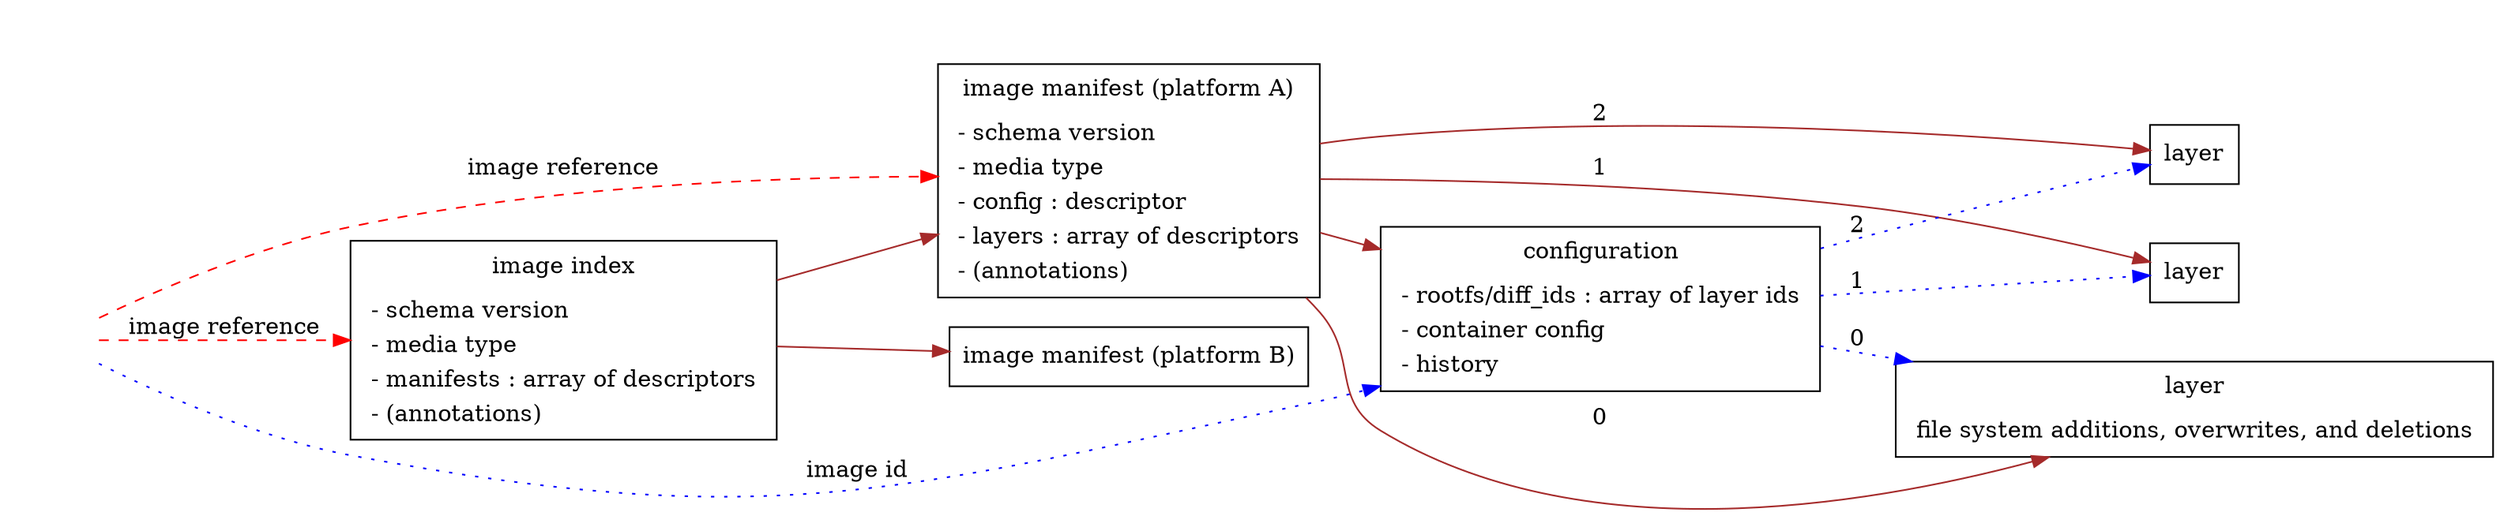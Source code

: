 digraph ociimage {
	rankdir=LR;
	node [shape=box];
	edge [splines=polyline];
    lrank [style=invisible][color=white];

    "manifest A"[label=<<table border="0">
        <tr><td align="center">image manifest (platform A)</td></tr>
        <tr><td align="center"></td></tr>
        <tr><td align="left">- schema version</td></tr>
        <tr><td align="left">- media type</td></tr>
        <tr><td align="left">- config : descriptor</td></tr>
        <tr><td align="left">- layers : array of descriptors</td></tr>
        <tr><td align="left">- (annotations)</td></tr>
    </table>>];

    "image index"[label=<<table border="0">
        <tr><td align="center">image index</td></tr>
        <tr><td></td></tr>
        <tr><td align="left">- schema version</td></tr>
        <tr><td align="left">- media type</td></tr>
        <tr><td align="left">- manifests : array of descriptors</td></tr>
        <tr><td align="left">- (annotations)</td></tr>
    </table>>];

    // references
    edge [color=red][style=dashed];
    client [style=invisible][color=white];
	client -> "image index"[label="image reference"];
	client -> "manifest A"[label="image reference"];

    // descriptors
    edge [color=brown][style=solid];
	"image index" -> "manifest A";
	"image index" -> "image manifest (platform B)";
	"configuration"[label=<<table border="0">
        <tr><td align="center">configuration</td></tr>
        <tr><td></td></tr>
        <tr><td align="left">- rootfs/diff_ids : array of layer ids</td></tr>
        <tr><td align="left">- container config</td></tr>
        <tr><td align="left">- history</td></tr>
    </table>>];
	"manifest A" -> "configuration";
	"layer 0"[label=<<table border="0">
        <tr><td align="center">layer</td></tr>
        <tr><td></td></tr>
        <tr><td align="left">file system additions, overwrites, and deletions</td></tr>
    </table>>];
	"layer 1"[label=layer];
	"layer 2"[label=layer];
	"manifest A" -> "layer 0"[label=0];
	"manifest A" -> "layer 1"[label=1];
	"manifest A" -> "layer 2"[label=2];
    
    // ids
    edge [color=blue][style=dotted];
	"client" -> "configuration"[label="image id"];
	"configuration" -> "layer 0"[label=0];
	"configuration" -> "layer 1"[label=1];
	"configuration" -> "layer 2"[label=2];
   
    // key
//    subgraph cluster {
//    k1 [label="Key:"][peripheries="0"];
//    node [style=invisible][color=white];
//    k2;
//    k3;
//    k4;
//    node [style=solid][color=black];
//    k1 -> k2[color=red][style=dashed][label=<<table border="0">
//        <tr><td align="center">image reference</td></tr>
//        <tr><td></td></tr>
//        <tr><td align="left">- hostname</td></tr>
//        <tr><td align="left">- path</td></tr>
//        <tr><td align="left">- (tag)</td></tr>
//        <tr><td align="left">- (SHA-256 digest of compressed content)</td></tr>
//    </table>>];
//    k2 -> k3[color=brown][style=solid][label=<<table border="0">
//        <tr><td align="center">descriptor</td></tr>
//        <tr><td></td></tr>
//        <tr><td align="left">targets content with the following properties:</td></tr>
//        <tr><td align="left">- media type</td></tr>
//        <tr><td align="left">- SHA-256 digest of compressed content</td></tr>
//        <tr><td align="left">- size</td></tr>
//        <tr><td align="left">- (urls)</td></tr>
//        <tr><td align="left">- (annotations)</td></tr>
//    </table>>];
//        k3 -> k4[color=blue][style=dotted][label=<<table border="0">
//        <tr><td align="center">id</td></tr>
//        <tr><td></td></tr>
//        <tr><td align="left">- SHA-256 digest of uncompressed content</td></tr>
//    </table>>];
//    }

	{ rank=same; lrank -> "layer 2" -> "layer 1" -> "layer 0" [style=invis] }
	{ rank=same; "manifest A", "image manifest (platform B)" } 
}
